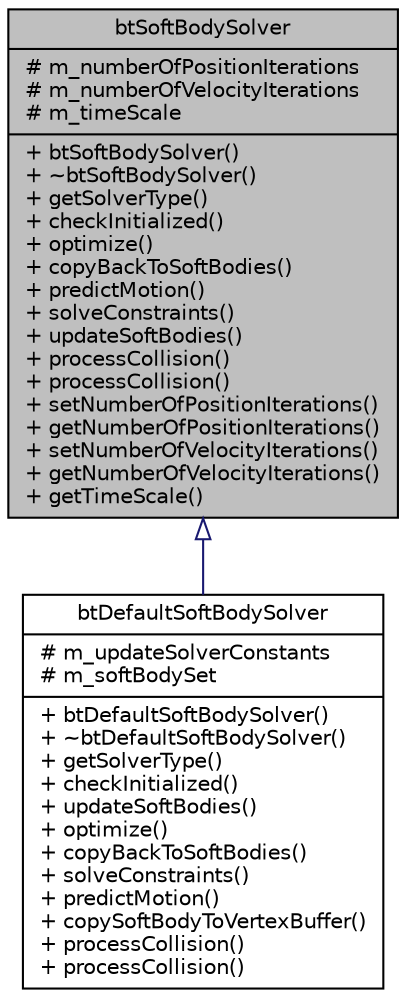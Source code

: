 digraph G
{
  edge [fontname="Helvetica",fontsize="10",labelfontname="Helvetica",labelfontsize="10"];
  node [fontname="Helvetica",fontsize="10",shape=record];
  Node1 [label="{btSoftBodySolver\n|# m_numberOfPositionIterations\l# m_numberOfVelocityIterations\l# m_timeScale\l|+ btSoftBodySolver()\l+ ~btSoftBodySolver()\l+ getSolverType()\l+ checkInitialized()\l+ optimize()\l+ copyBackToSoftBodies()\l+ predictMotion()\l+ solveConstraints()\l+ updateSoftBodies()\l+ processCollision()\l+ processCollision()\l+ setNumberOfPositionIterations()\l+ getNumberOfPositionIterations()\l+ setNumberOfVelocityIterations()\l+ getNumberOfVelocityIterations()\l+ getTimeScale()\l}",height=0.2,width=0.4,color="black", fillcolor="grey75", style="filled" fontcolor="black"];
  Node1 -> Node2 [dir=back,color="midnightblue",fontsize="10",style="solid",arrowtail="empty",fontname="Helvetica"];
  Node2 [label="{btDefaultSoftBodySolver\n|# m_updateSolverConstants\l# m_softBodySet\l|+ btDefaultSoftBodySolver()\l+ ~btDefaultSoftBodySolver()\l+ getSolverType()\l+ checkInitialized()\l+ updateSoftBodies()\l+ optimize()\l+ copyBackToSoftBodies()\l+ solveConstraints()\l+ predictMotion()\l+ copySoftBodyToVertexBuffer()\l+ processCollision()\l+ processCollision()\l}",height=0.2,width=0.4,color="black", fillcolor="white", style="filled",URL="$d1/da0/classbtDefaultSoftBodySolver.html"];
}
